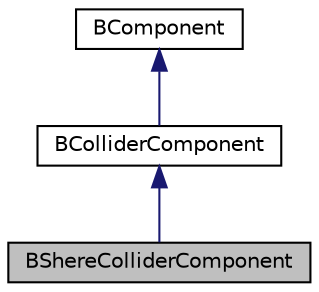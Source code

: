 digraph "BShereColliderComponent"
{
 // LATEX_PDF_SIZE
  edge [fontname="Helvetica",fontsize="10",labelfontname="Helvetica",labelfontsize="10"];
  node [fontname="Helvetica",fontsize="10",shape=record];
  Node1 [label="BShereColliderComponent",height=0.2,width=0.4,color="black", fillcolor="grey75", style="filled", fontcolor="black",tooltip=" "];
  Node2 -> Node1 [dir="back",color="midnightblue",fontsize="10",style="solid",fontname="Helvetica"];
  Node2 [label="BColliderComponent",height=0.2,width=0.4,color="black", fillcolor="white", style="filled",URL="$class_b_collider_component.html",tooltip=" "];
  Node3 -> Node2 [dir="back",color="midnightblue",fontsize="10",style="solid",fontname="Helvetica"];
  Node3 [label="BComponent",height=0.2,width=0.4,color="black", fillcolor="white", style="filled",URL="$class_b_component.html",tooltip=" "];
}
